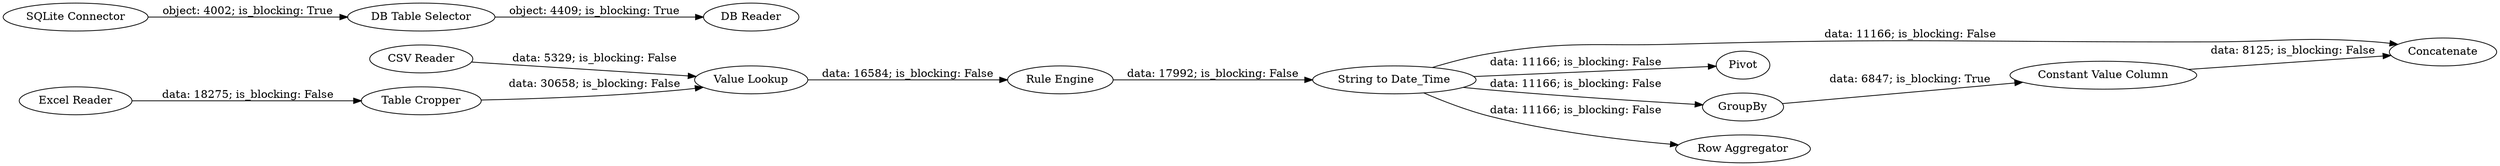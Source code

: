 digraph {
	"100624779193779714_5" [label=Concatenate]
	"100624779193779714_406" [label="SQLite Connector"]
	"100624779193779714_426" [label="Excel Reader"]
	"100624779193779714_404" [label="DB Reader"]
	"100624779193779714_277" [label="Constant Value Column"]
	"100624779193779714_272" [label="Rule Engine"]
	"100624779193779714_273" [label="String to Date_Time"]
	"100624779193779714_418" [label=Pivot]
	"100624779193779714_424" [label="CSV Reader"]
	"100624779193779714_271" [label="Value Lookup"]
	"100624779193779714_403" [label="DB Table Selector"]
	"100624779193779714_266" [label="Table Cropper"]
	"100624779193779714_276" [label=GroupBy]
	"100624779193779714_275" [label="Row Aggregator"]
	"100624779193779714_273" -> "100624779193779714_418" [label="data: 11166; is_blocking: False"]
	"100624779193779714_273" -> "100624779193779714_275" [label="data: 11166; is_blocking: False"]
	"100624779193779714_273" -> "100624779193779714_5" [label="data: 11166; is_blocking: False"]
	"100624779193779714_277" -> "100624779193779714_5" [label="data: 8125; is_blocking: False"]
	"100624779193779714_406" -> "100624779193779714_403" [label="object: 4002; is_blocking: True"]
	"100624779193779714_424" -> "100624779193779714_271" [label="data: 5329; is_blocking: False"]
	"100624779193779714_272" -> "100624779193779714_273" [label="data: 17992; is_blocking: False"]
	"100624779193779714_276" -> "100624779193779714_277" [label="data: 6847; is_blocking: True"]
	"100624779193779714_403" -> "100624779193779714_404" [label="object: 4409; is_blocking: True"]
	"100624779193779714_426" -> "100624779193779714_266" [label="data: 18275; is_blocking: False"]
	"100624779193779714_266" -> "100624779193779714_271" [label="data: 30658; is_blocking: False"]
	"100624779193779714_271" -> "100624779193779714_272" [label="data: 16584; is_blocking: False"]
	"100624779193779714_273" -> "100624779193779714_276" [label="data: 11166; is_blocking: False"]
	rankdir=LR
}
